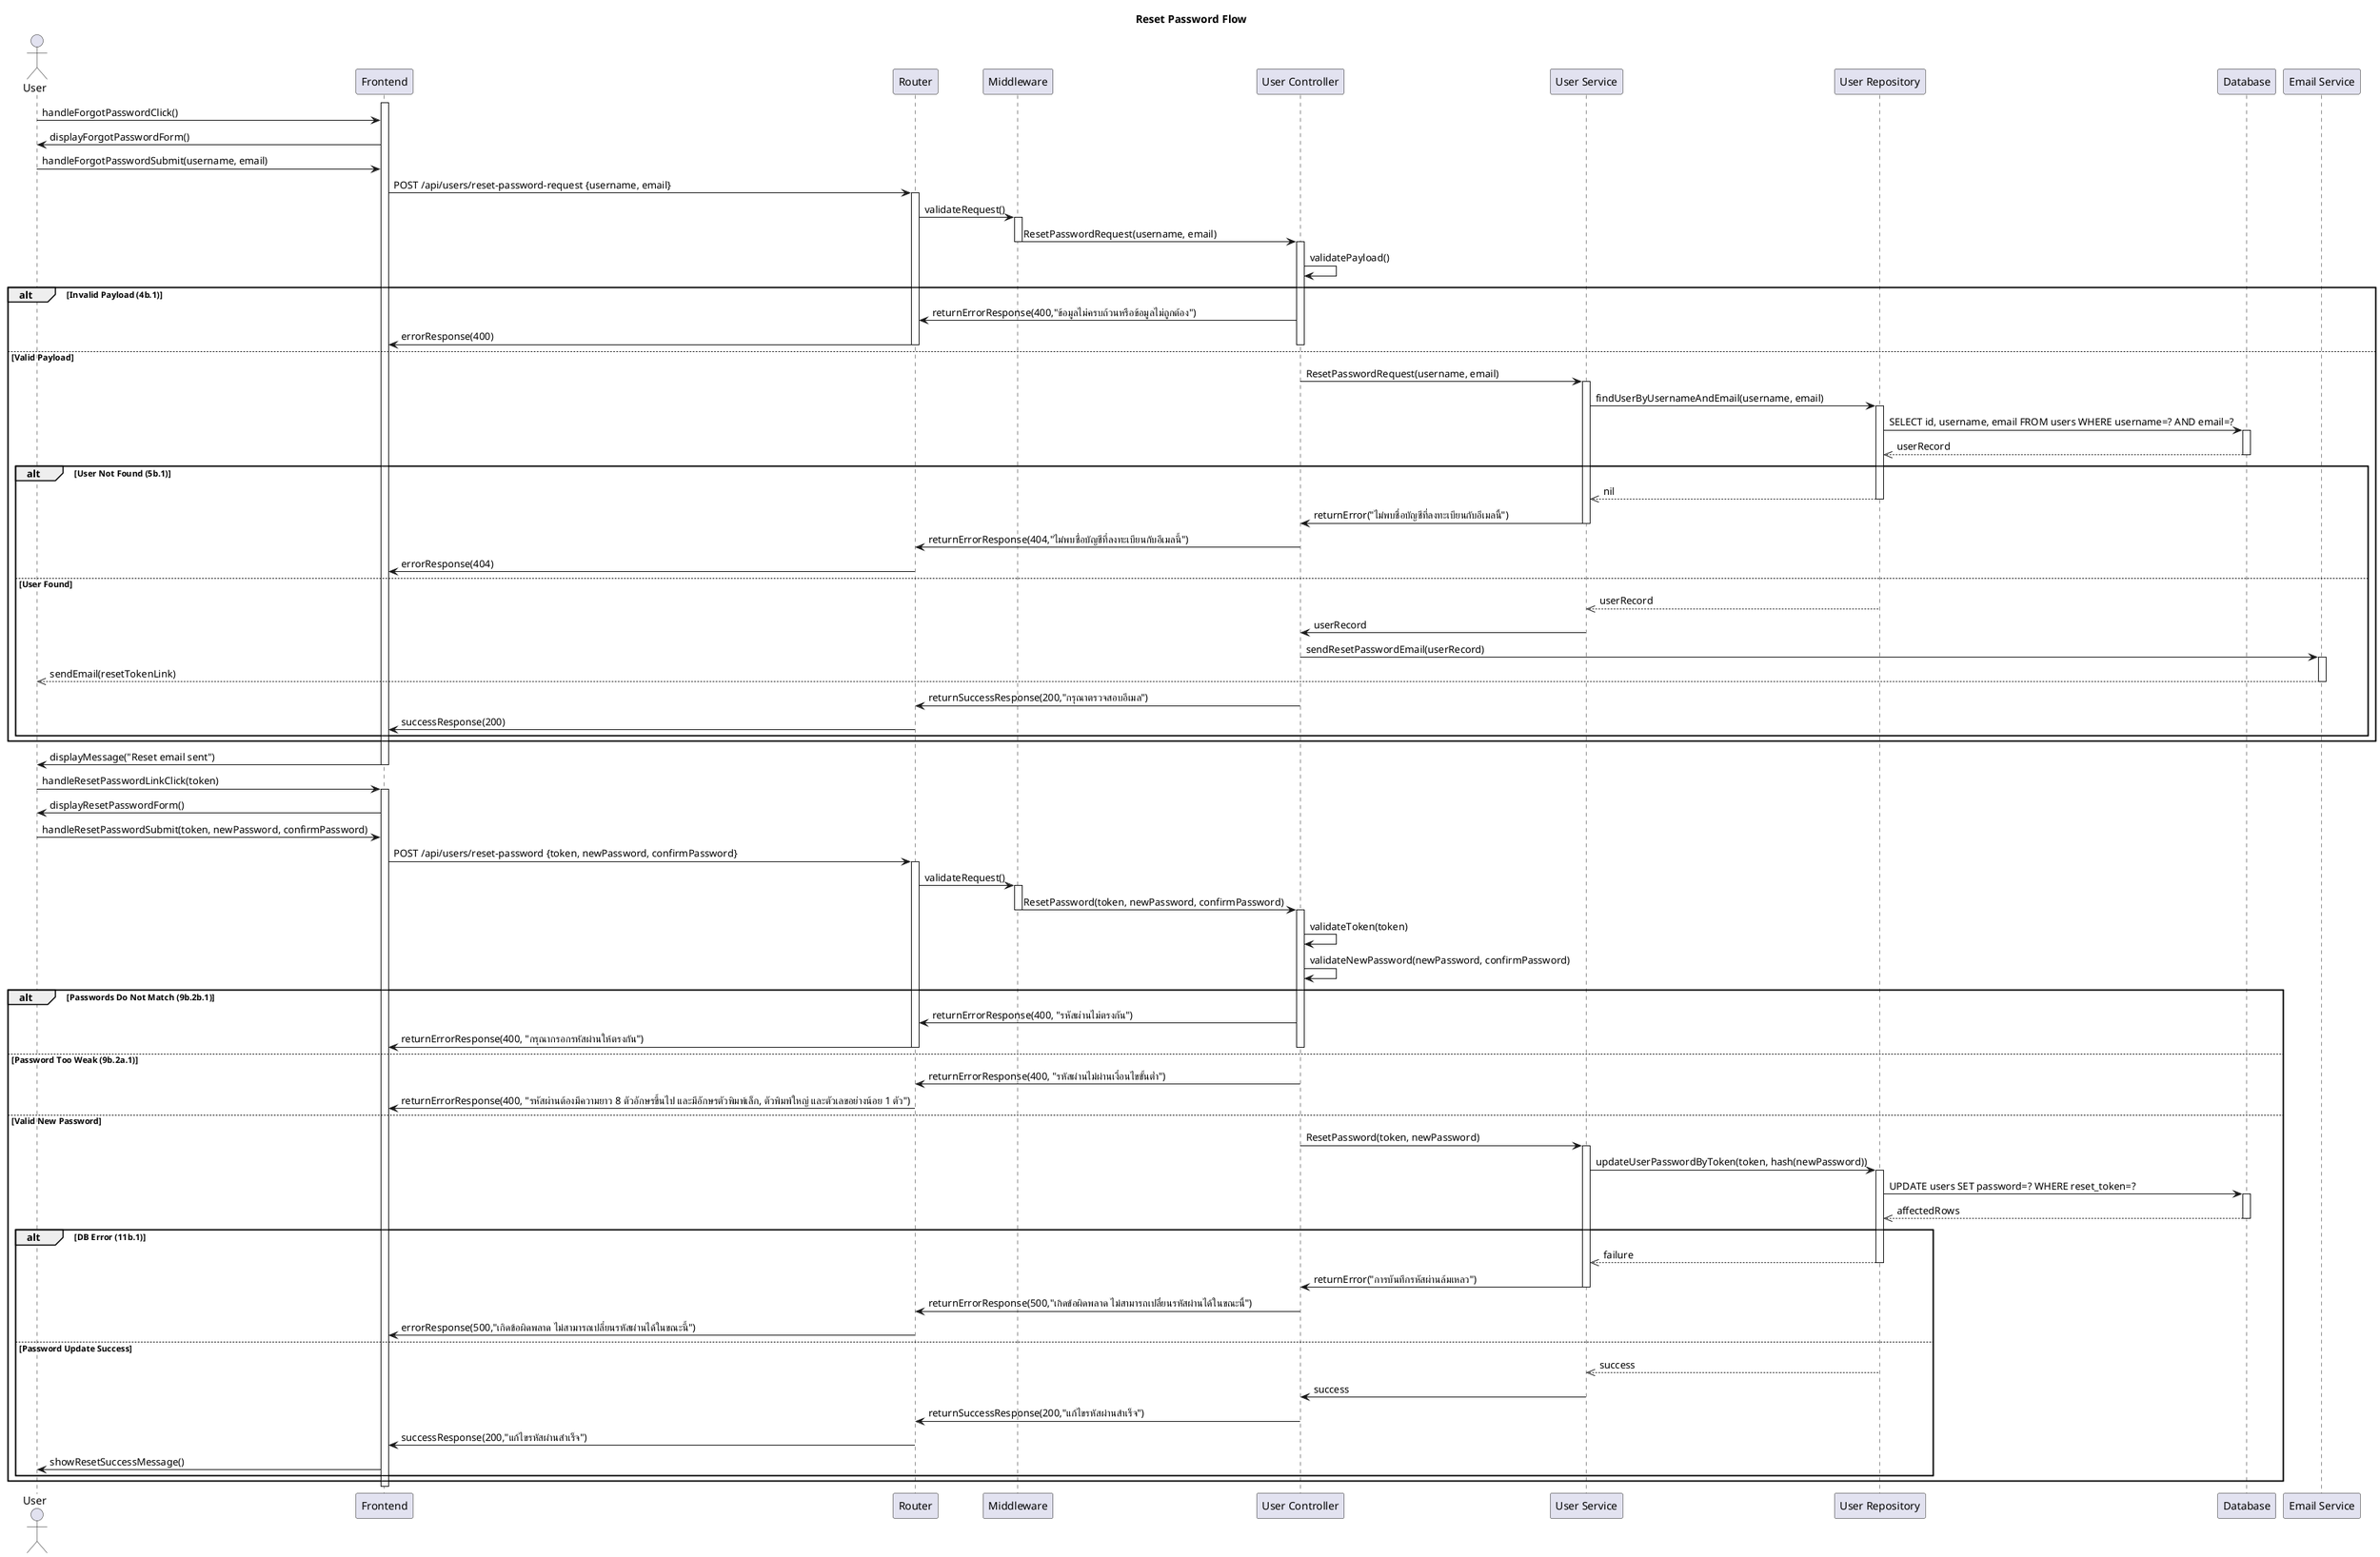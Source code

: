 @startuml
title Reset Password Flow

actor User
participant "Frontend" as FE
participant Router
participant "Middleware" as MW
participant "User Controller" as UC
participant "User Service" as US
participant "User Repository" as UR
participant "Database" as DB
participant "Email Service" as ES

'Phase 1: Request Reset Password'
activate FE
User -> FE: handleForgotPasswordClick()
FE -> User: displayForgotPasswordForm()
User -> FE: handleForgotPasswordSubmit(username, email)
FE -> Router: POST /api/users/reset-password-request {username, email}
activate Router
Router -> MW: validateRequest()
activate MW
MW -> UC: ResetPasswordRequest(username, email)
deactivate MW
activate UC
UC -> UC: validatePayload()
alt Invalid Payload (4b.1)
    UC -> Router: returnErrorResponse(400,"ข้อมูลไม่ครบถ้วนหรือข้อมูลไม่ถูกต้อง")
    Router -> FE: errorResponse(400)
    deactivate UC
    deactivate Router
else Valid Payload
    UC -> US: ResetPasswordRequest(username, email)
    activate US
    US -> UR: findUserByUsernameAndEmail(username, email)
    activate UR
    UR -> DB: SELECT id, username, email FROM users WHERE username=? AND email=?
    activate DB
    DB -->> UR: userRecord
    deactivate DB
    alt User Not Found (5b.1)
        UR -->> US: nil
        deactivate UR
        US -> UC: returnError("ไม่พบชื่อบัญชีที่ลงทะเบียนกับอีเมลนี้")
        deactivate US
        UC -> Router: returnErrorResponse(404,"ไม่พบชื่อบัญชีที่ลงทะเบียนกับอีเมลนี้")
        Router -> FE: errorResponse(404)
        deactivate UC
        deactivate MW
        deactivate Router
    else User Found
        UR -->> US: userRecord
        deactivate UR
        US -> UC: userRecord
        deactivate US
        UC -> ES: sendResetPasswordEmail(userRecord)
        activate ES
        ES -->> User: sendEmail(resetTokenLink)
        deactivate ES
        UC -> Router: returnSuccessResponse(200,"กรุณาตรวจสอบอีเมล")
        Router -> FE: successResponse(200)
        deactivate UC
        deactivate MW
        deactivate Router
    end
end
FE -> User: displayMessage("Reset email sent")
deactivate FE

'Phase 2: Execute Reset Password'
User -> FE: handleResetPasswordLinkClick(token)
activate FE
FE -> User: displayResetPasswordForm()
User -> FE: handleResetPasswordSubmit(token, newPassword, confirmPassword)
FE -> Router: POST /api/users/reset-password {token, newPassword, confirmPassword}
activate Router
Router -> MW: validateRequest()
activate MW
MW -> UC: ResetPassword(token, newPassword, confirmPassword)
deactivate MW
activate UC
UC -> UC: validateToken(token)
    UC -> UC: validateNewPassword(newPassword, confirmPassword)
    alt Passwords Do Not Match (9b.2b.1)
        UC -> Router: returnErrorResponse(400, "รหัสผ่านไม่ตรงกัน")
        Router -> FE: returnErrorResponse(400, "กรุณากรอกรหัสผ่านให้ตรงกัน")
        deactivate Router
        deactivate UC
    else Password Too Weak (9b.2a.1)
        UC -> Router: returnErrorResponse(400, "รหัสผ่านไม่ผ่านเงื่อนไขขั้นต่ำ")
        Router -> FE: returnErrorResponse(400, "รหัสผ่านต้องมีความยาว 8 ตัวอักษรขึ้นไป และมีอักษรตัวพิมพ์เล็ก, ตัวพิมพ์ใหญ่ และตัวเลขอย่างน้อย 1 ตัว")
        deactivate Router
        deactivate UC
    else Valid New Password
        UC -> US: ResetPassword(token, newPassword)
        activate US
        US -> UR: updateUserPasswordByToken(token, hash(newPassword))
        activate UR
        UR -> DB: UPDATE users SET password=? WHERE reset_token=?
        activate DB
        DB -->> UR: affectedRows
        deactivate DB
        alt DB Error (11b.1)
            UR -->> US: failure
            deactivate UR
            US -> UC: returnError("การบันทึกรหัสผ่านล้มเหลว")
            deactivate US
            UC -> Router: returnErrorResponse(500,"เกิดข้อผิดพลาด ไม่สามารถเปลี่ยนรหัสผ่านได้ในขณะนี้")
            Router -> FE: errorResponse(500,"เกิดข้อผิดพลาด ไม่สามารถเปลี่ยนรหัสผ่านได้ในขณะนี้")
            deactivate Router
            deactivate UC
        else Password Update Success
            UR -->> US: success
            deactivate UR
            US -> UC: success
            deactivate US
            UC -> Router: returnSuccessResponse(200,"แก้ไขรหัสผ่านสำเร็จ")
            deactivate UC
            Router -> FE: successResponse(200,"แก้ไขรหัสผ่านสำเร็จ")
            deactivate MW
            deactivate Router
            FE -> User: showResetSuccessMessage()
        end
    end
deactivate FE

@enduml
